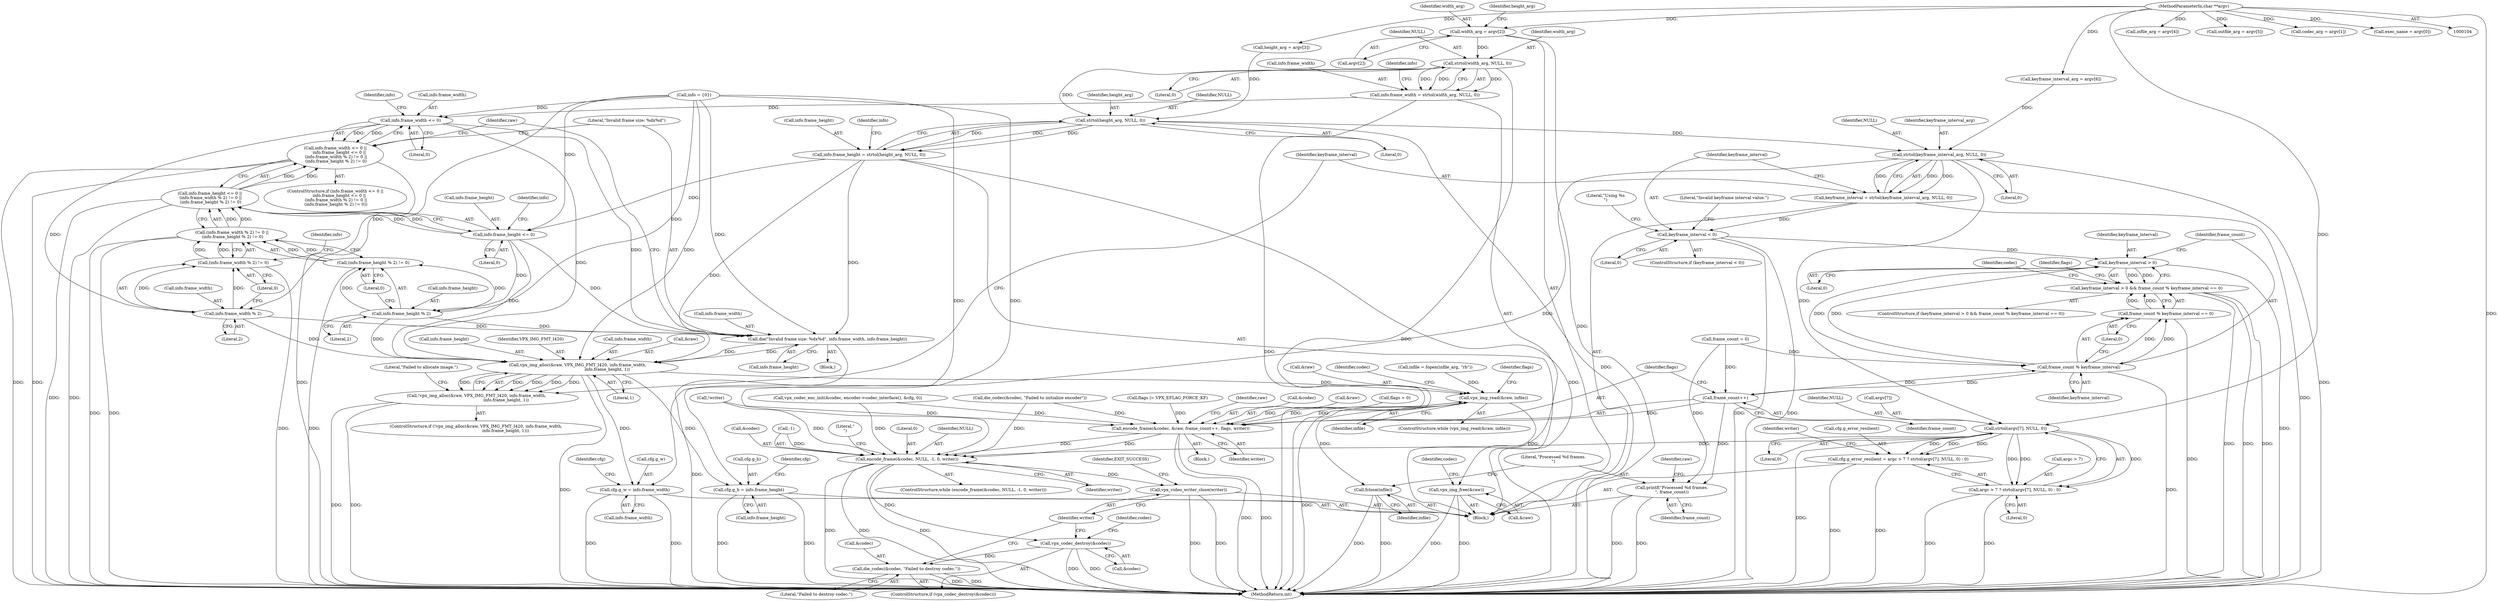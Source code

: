 digraph "0_Android_5a9753fca56f0eeb9f61e342b2fccffc364f9426_14@array" {
"1000183" [label="(Call,width_arg = argv[2])"];
"1000106" [label="(MethodParameterIn,char **argv)"];
"1000228" [label="(Call,strtol(width_arg, NULL, 0))"];
"1000224" [label="(Call,info.frame_width = strtol(width_arg, NULL, 0))"];
"1000256" [label="(Call,info.frame_width <= 0)"];
"1000255" [label="(Call,info.frame_width <= 0 ||\n      info.frame_height <= 0 ||\n (info.frame_width % 2) != 0 ||\n (info.frame_height % 2) != 0)"];
"1000269" [label="(Call,info.frame_width % 2)"];
"1000268" [label="(Call,(info.frame_width % 2) != 0)"];
"1000267" [label="(Call,(info.frame_width % 2) != 0 ||\n (info.frame_height % 2) != 0)"];
"1000261" [label="(Call,info.frame_height <= 0 ||\n (info.frame_width % 2) != 0 ||\n (info.frame_height % 2) != 0)"];
"1000283" [label="(Call,die(\"Invalid frame size: %dx%d\", info.frame_width, info.frame_height))"];
"1000293" [label="(Call,vpx_img_alloc(&raw, VPX_IMG_FMT_I420, info.frame_width,\n                                             info.frame_height, 1))"];
"1000292" [label="(Call,!vpx_img_alloc(&raw, VPX_IMG_FMT_I420, info.frame_width,\n                                             info.frame_height, 1))"];
"1000336" [label="(Call,cfg.g_w = info.frame_width)"];
"1000343" [label="(Call,cfg.g_h = info.frame_height)"];
"1000428" [label="(Call,vpx_img_read(&raw, infile))"];
"1000450" [label="(Call,encode_frame(&codec, &raw, frame_count++, flags, writer))"];
"1000460" [label="(Call,encode_frame(&codec, NULL, -1, 0, writer))"];
"1000480" [label="(Call,vpx_codec_destroy(&codec))"];
"1000483" [label="(Call,die_codec(&codec, \"Failed to destroy codec.\"))"];
"1000487" [label="(Call,vpx_video_writer_close(writer))"];
"1000471" [label="(Call,fclose(infile))"];
"1000476" [label="(Call,vpx_img_free(&raw))"];
"1000236" [label="(Call,strtol(height_arg, NULL, 0))"];
"1000232" [label="(Call,info.frame_height = strtol(height_arg, NULL, 0))"];
"1000262" [label="(Call,info.frame_height <= 0)"];
"1000276" [label="(Call,info.frame_height % 2)"];
"1000275" [label="(Call,(info.frame_height % 2) != 0)"];
"1000309" [label="(Call,strtol(keyframe_interval_arg, NULL, 0))"];
"1000307" [label="(Call,keyframe_interval = strtol(keyframe_interval_arg, NULL, 0))"];
"1000314" [label="(Call,keyframe_interval < 0)"];
"1000439" [label="(Call,keyframe_interval > 0)"];
"1000438" [label="(Call,keyframe_interval > 0 && frame_count % keyframe_interval == 0)"];
"1000443" [label="(Call,frame_count % keyframe_interval)"];
"1000442" [label="(Call,frame_count % keyframe_interval == 0)"];
"1000455" [label="(Call,frame_count++)"];
"1000473" [label="(Call,printf(\"Processed %d frames.\n\", frame_count))"];
"1000385" [label="(Call,strtol(argv[7], NULL, 0))"];
"1000377" [label="(Call,cfg.g_error_resilient = argc > 7 ? strtol(argv[7], NULL, 0) : 0)"];
"1000381" [label="(Call,argc > 7 ? strtol(argv[7], NULL, 0) : 0)"];
"1000432" [label="(Block,)"];
"1000490" [label="(Identifier,EXIT_SUCCESS)"];
"1000307" [label="(Call,keyframe_interval = strtol(keyframe_interval_arg, NULL, 0))"];
"1000193" [label="(Call,infile_arg = argv[4])"];
"1000491" [label="(MethodReturn,int)"];
"1000295" [label="(Identifier,raw)"];
"1000277" [label="(Call,info.frame_height)"];
"1000184" [label="(Identifier,width_arg)"];
"1000400" [label="(Call,!writer)"];
"1000353" [label="(Identifier,cfg)"];
"1000440" [label="(Identifier,keyframe_interval)"];
"1000233" [label="(Call,info.frame_height)"];
"1000254" [label="(ControlStructure,if (info.frame_width <= 0 ||\n      info.frame_height <= 0 ||\n (info.frame_width % 2) != 0 ||\n (info.frame_height % 2) != 0))"];
"1000269" [label="(Call,info.frame_width % 2)"];
"1000479" [label="(ControlStructure,if (vpx_codec_destroy(&codec)))"];
"1000300" [label="(Call,info.frame_height)"];
"1000243" [label="(Identifier,info)"];
"1000448" [label="(Identifier,flags)"];
"1000296" [label="(Identifier,VPX_IMG_FMT_I420)"];
"1000431" [label="(Identifier,infile)"];
"1000262" [label="(Call,info.frame_height <= 0)"];
"1000255" [label="(Call,info.frame_width <= 0 ||\n      info.frame_height <= 0 ||\n (info.frame_width % 2) != 0 ||\n (info.frame_height % 2) != 0)"];
"1000461" [label="(Call,&codec)"];
"1000336" [label="(Call,cfg.g_w = info.frame_width)"];
"1000390" [label="(Literal,0)"];
"1000377" [label="(Call,cfg.g_error_resilient = argc > 7 ? strtol(argv[7], NULL, 0) : 0)"];
"1000260" [label="(Literal,0)"];
"1000297" [label="(Call,info.frame_width)"];
"1000188" [label="(Call,height_arg = argv[3])"];
"1000477" [label="(Call,&raw)"];
"1000267" [label="(Call,(info.frame_width % 2) != 0 ||\n (info.frame_height % 2) != 0)"];
"1000106" [label="(MethodParameterIn,char **argv)"];
"1000183" [label="(Call,width_arg = argv[2])"];
"1000486" [label="(Literal,\"Failed to destroy codec.\")"];
"1000225" [label="(Call,info.frame_width)"];
"1000434" [label="(Call,flags = 0)"];
"1000475" [label="(Identifier,frame_count)"];
"1000471" [label="(Call,fclose(infile))"];
"1000314" [label="(Call,keyframe_interval < 0)"];
"1000427" [label="(ControlStructure,while (vpx_img_read(&raw, infile)))"];
"1000203" [label="(Call,keyframe_interval_arg = argv[6])"];
"1000281" [label="(Literal,0)"];
"1000320" [label="(Literal,\"Using %s\n\")"];
"1000382" [label="(Call,argc > 7)"];
"1000274" [label="(Literal,0)"];
"1000234" [label="(Identifier,info)"];
"1000288" [label="(Call,info.frame_height)"];
"1000261" [label="(Call,info.frame_height <= 0 ||\n (info.frame_width % 2) != 0 ||\n (info.frame_height % 2) != 0)"];
"1000318" [label="(Literal,\"Invalid keyframe interval value.\")"];
"1000452" [label="(Identifier,codec)"];
"1000478" [label="(Identifier,raw)"];
"1000273" [label="(Literal,2)"];
"1000435" [label="(Identifier,flags)"];
"1000268" [label="(Call,(info.frame_width % 2) != 0)"];
"1000450" [label="(Call,encode_frame(&codec, &raw, frame_count++, flags, writer))"];
"1000198" [label="(Call,outfile_arg = argv[5])"];
"1000306" [label="(Literal,\"Failed to allocate image.\")"];
"1000224" [label="(Call,info.frame_width = strtol(width_arg, NULL, 0))"];
"1000474" [label="(Literal,\"Processed %d frames.\n\")"];
"1000178" [label="(Call,codec_arg = argv[1])"];
"1000311" [label="(Identifier,NULL)"];
"1000292" [label="(Call,!vpx_img_alloc(&raw, VPX_IMG_FMT_I420, info.frame_width,\n                                             info.frame_height, 1))"];
"1000266" [label="(Literal,0)"];
"1000228" [label="(Call,strtol(width_arg, NULL, 0))"];
"1000270" [label="(Call,info.frame_width)"];
"1000275" [label="(Call,(info.frame_height % 2) != 0)"];
"1000284" [label="(Literal,\"Invalid frame size: %dx%d\")"];
"1000464" [label="(Call,-1)"];
"1000485" [label="(Identifier,codec)"];
"1000115" [label="(Call,frame_count = 0)"];
"1000337" [label="(Call,cfg.g_w)"];
"1000416" [label="(Call,vpx_codec_enc_init(&codec, encoder->codec_interface(), &cfg, 0))"];
"1000437" [label="(ControlStructure,if (keyframe_interval > 0 && frame_count % keyframe_interval == 0))"];
"1000473" [label="(Call,printf(\"Processed %d frames.\n\", frame_count))"];
"1000470" [label="(Literal,\"\n\")"];
"1000428" [label="(Call,vpx_img_read(&raw, infile))"];
"1000385" [label="(Call,strtol(argv[7], NULL, 0))"];
"1000315" [label="(Identifier,keyframe_interval)"];
"1000386" [label="(Call,argv[7])"];
"1000236" [label="(Call,strtol(height_arg, NULL, 0))"];
"1000280" [label="(Literal,2)"];
"1000423" [label="(Call,die_codec(&codec, \"Failed to initialize encoder\"))"];
"1000309" [label="(Call,strtol(keyframe_interval_arg, NULL, 0))"];
"1000447" [label="(Call,flags |= VPX_EFLAG_FORCE_KF)"];
"1000488" [label="(Identifier,writer)"];
"1000347" [label="(Call,info.frame_height)"];
"1000472" [label="(Identifier,infile)"];
"1000476" [label="(Call,vpx_img_free(&raw))"];
"1000458" [label="(Identifier,writer)"];
"1000283" [label="(Call,die(\"Invalid frame size: %dx%d\", info.frame_width, info.frame_height))"];
"1000316" [label="(Literal,0)"];
"1000389" [label="(Identifier,NULL)"];
"1000460" [label="(Call,encode_frame(&codec, NULL, -1, 0, writer))"];
"1000482" [label="(Identifier,codec)"];
"1000430" [label="(Identifier,raw)"];
"1000303" [label="(Literal,1)"];
"1000466" [label="(Literal,0)"];
"1000451" [label="(Call,&codec)"];
"1000443" [label="(Call,frame_count % keyframe_interval)"];
"1000294" [label="(Call,&raw)"];
"1000446" [label="(Literal,0)"];
"1000229" [label="(Identifier,width_arg)"];
"1000340" [label="(Call,info.frame_width)"];
"1000481" [label="(Call,&codec)"];
"1000231" [label="(Literal,0)"];
"1000438" [label="(Call,keyframe_interval > 0 && frame_count % keyframe_interval == 0)"];
"1000480" [label="(Call,vpx_codec_destroy(&codec))"];
"1000257" [label="(Call,info.frame_width)"];
"1000343" [label="(Call,cfg.g_h = info.frame_height)"];
"1000391" [label="(Literal,0)"];
"1000453" [label="(Call,&raw)"];
"1000429" [label="(Call,&raw)"];
"1000444" [label="(Identifier,frame_count)"];
"1000457" [label="(Identifier,flags)"];
"1000278" [label="(Identifier,info)"];
"1000256" [label="(Call,info.frame_width <= 0)"];
"1000271" [label="(Identifier,info)"];
"1000237" [label="(Identifier,height_arg)"];
"1000439" [label="(Call,keyframe_interval > 0)"];
"1000455" [label="(Call,frame_count++)"];
"1000445" [label="(Identifier,keyframe_interval)"];
"1000381" [label="(Call,argc > 7 ? strtol(argv[7], NULL, 0) : 0)"];
"1000459" [label="(ControlStructure,while (encode_frame(&codec, NULL, -1, 0, writer)))"];
"1000285" [label="(Call,info.frame_width)"];
"1000456" [label="(Identifier,frame_count)"];
"1000185" [label="(Call,argv[2])"];
"1000312" [label="(Literal,0)"];
"1000238" [label="(Identifier,NULL)"];
"1000308" [label="(Identifier,keyframe_interval)"];
"1000121" [label="(Call,info = {0})"];
"1000467" [label="(Identifier,writer)"];
"1000167" [label="(Call,exec_name = argv[0])"];
"1000291" [label="(ControlStructure,if (!vpx_img_alloc(&raw, VPX_IMG_FMT_I420, info.frame_width,\n                                             info.frame_height, 1)))"];
"1000483" [label="(Call,die_codec(&codec, \"Failed to destroy codec.\"))"];
"1000462" [label="(Identifier,codec)"];
"1000189" [label="(Identifier,height_arg)"];
"1000442" [label="(Call,frame_count % keyframe_interval == 0)"];
"1000276" [label="(Call,info.frame_height % 2)"];
"1000232" [label="(Call,info.frame_height = strtol(height_arg, NULL, 0))"];
"1000393" [label="(Identifier,writer)"];
"1000282" [label="(Block,)"];
"1000441" [label="(Literal,0)"];
"1000107" [label="(Block,)"];
"1000264" [label="(Identifier,info)"];
"1000313" [label="(ControlStructure,if (keyframe_interval < 0))"];
"1000407" [label="(Call,infile = fopen(infile_arg, \"rb\"))"];
"1000463" [label="(Identifier,NULL)"];
"1000310" [label="(Identifier,keyframe_interval_arg)"];
"1000293" [label="(Call,vpx_img_alloc(&raw, VPX_IMG_FMT_I420, info.frame_width,\n                                             info.frame_height, 1))"];
"1000378" [label="(Call,cfg.g_error_resilient)"];
"1000484" [label="(Call,&codec)"];
"1000345" [label="(Identifier,cfg)"];
"1000263" [label="(Call,info.frame_height)"];
"1000230" [label="(Identifier,NULL)"];
"1000344" [label="(Call,cfg.g_h)"];
"1000239" [label="(Literal,0)"];
"1000487" [label="(Call,vpx_video_writer_close(writer))"];
"1000183" -> "1000107"  [label="AST: "];
"1000183" -> "1000185"  [label="CFG: "];
"1000184" -> "1000183"  [label="AST: "];
"1000185" -> "1000183"  [label="AST: "];
"1000189" -> "1000183"  [label="CFG: "];
"1000183" -> "1000491"  [label="DDG: "];
"1000106" -> "1000183"  [label="DDG: "];
"1000183" -> "1000228"  [label="DDG: "];
"1000106" -> "1000104"  [label="AST: "];
"1000106" -> "1000491"  [label="DDG: "];
"1000106" -> "1000167"  [label="DDG: "];
"1000106" -> "1000178"  [label="DDG: "];
"1000106" -> "1000188"  [label="DDG: "];
"1000106" -> "1000193"  [label="DDG: "];
"1000106" -> "1000198"  [label="DDG: "];
"1000106" -> "1000203"  [label="DDG: "];
"1000106" -> "1000385"  [label="DDG: "];
"1000228" -> "1000224"  [label="AST: "];
"1000228" -> "1000231"  [label="CFG: "];
"1000229" -> "1000228"  [label="AST: "];
"1000230" -> "1000228"  [label="AST: "];
"1000231" -> "1000228"  [label="AST: "];
"1000224" -> "1000228"  [label="CFG: "];
"1000228" -> "1000491"  [label="DDG: "];
"1000228" -> "1000224"  [label="DDG: "];
"1000228" -> "1000224"  [label="DDG: "];
"1000228" -> "1000224"  [label="DDG: "];
"1000228" -> "1000236"  [label="DDG: "];
"1000224" -> "1000107"  [label="AST: "];
"1000225" -> "1000224"  [label="AST: "];
"1000234" -> "1000224"  [label="CFG: "];
"1000224" -> "1000491"  [label="DDG: "];
"1000224" -> "1000256"  [label="DDG: "];
"1000256" -> "1000255"  [label="AST: "];
"1000256" -> "1000260"  [label="CFG: "];
"1000257" -> "1000256"  [label="AST: "];
"1000260" -> "1000256"  [label="AST: "];
"1000264" -> "1000256"  [label="CFG: "];
"1000255" -> "1000256"  [label="CFG: "];
"1000256" -> "1000255"  [label="DDG: "];
"1000256" -> "1000255"  [label="DDG: "];
"1000121" -> "1000256"  [label="DDG: "];
"1000256" -> "1000269"  [label="DDG: "];
"1000256" -> "1000283"  [label="DDG: "];
"1000256" -> "1000293"  [label="DDG: "];
"1000255" -> "1000254"  [label="AST: "];
"1000255" -> "1000261"  [label="CFG: "];
"1000261" -> "1000255"  [label="AST: "];
"1000284" -> "1000255"  [label="CFG: "];
"1000295" -> "1000255"  [label="CFG: "];
"1000255" -> "1000491"  [label="DDG: "];
"1000255" -> "1000491"  [label="DDG: "];
"1000255" -> "1000491"  [label="DDG: "];
"1000261" -> "1000255"  [label="DDG: "];
"1000261" -> "1000255"  [label="DDG: "];
"1000269" -> "1000268"  [label="AST: "];
"1000269" -> "1000273"  [label="CFG: "];
"1000270" -> "1000269"  [label="AST: "];
"1000273" -> "1000269"  [label="AST: "];
"1000274" -> "1000269"  [label="CFG: "];
"1000269" -> "1000268"  [label="DDG: "];
"1000269" -> "1000268"  [label="DDG: "];
"1000121" -> "1000269"  [label="DDG: "];
"1000269" -> "1000283"  [label="DDG: "];
"1000269" -> "1000293"  [label="DDG: "];
"1000268" -> "1000267"  [label="AST: "];
"1000268" -> "1000274"  [label="CFG: "];
"1000274" -> "1000268"  [label="AST: "];
"1000278" -> "1000268"  [label="CFG: "];
"1000267" -> "1000268"  [label="CFG: "];
"1000268" -> "1000491"  [label="DDG: "];
"1000268" -> "1000267"  [label="DDG: "];
"1000268" -> "1000267"  [label="DDG: "];
"1000267" -> "1000261"  [label="AST: "];
"1000267" -> "1000275"  [label="CFG: "];
"1000275" -> "1000267"  [label="AST: "];
"1000261" -> "1000267"  [label="CFG: "];
"1000267" -> "1000491"  [label="DDG: "];
"1000267" -> "1000491"  [label="DDG: "];
"1000267" -> "1000261"  [label="DDG: "];
"1000267" -> "1000261"  [label="DDG: "];
"1000275" -> "1000267"  [label="DDG: "];
"1000275" -> "1000267"  [label="DDG: "];
"1000261" -> "1000262"  [label="CFG: "];
"1000262" -> "1000261"  [label="AST: "];
"1000261" -> "1000491"  [label="DDG: "];
"1000261" -> "1000491"  [label="DDG: "];
"1000262" -> "1000261"  [label="DDG: "];
"1000262" -> "1000261"  [label="DDG: "];
"1000283" -> "1000282"  [label="AST: "];
"1000283" -> "1000288"  [label="CFG: "];
"1000284" -> "1000283"  [label="AST: "];
"1000285" -> "1000283"  [label="AST: "];
"1000288" -> "1000283"  [label="AST: "];
"1000295" -> "1000283"  [label="CFG: "];
"1000283" -> "1000491"  [label="DDG: "];
"1000121" -> "1000283"  [label="DDG: "];
"1000232" -> "1000283"  [label="DDG: "];
"1000262" -> "1000283"  [label="DDG: "];
"1000276" -> "1000283"  [label="DDG: "];
"1000283" -> "1000293"  [label="DDG: "];
"1000283" -> "1000293"  [label="DDG: "];
"1000293" -> "1000292"  [label="AST: "];
"1000293" -> "1000303"  [label="CFG: "];
"1000294" -> "1000293"  [label="AST: "];
"1000296" -> "1000293"  [label="AST: "];
"1000297" -> "1000293"  [label="AST: "];
"1000300" -> "1000293"  [label="AST: "];
"1000303" -> "1000293"  [label="AST: "];
"1000292" -> "1000293"  [label="CFG: "];
"1000293" -> "1000491"  [label="DDG: "];
"1000293" -> "1000292"  [label="DDG: "];
"1000293" -> "1000292"  [label="DDG: "];
"1000293" -> "1000292"  [label="DDG: "];
"1000293" -> "1000292"  [label="DDG: "];
"1000293" -> "1000292"  [label="DDG: "];
"1000121" -> "1000293"  [label="DDG: "];
"1000232" -> "1000293"  [label="DDG: "];
"1000262" -> "1000293"  [label="DDG: "];
"1000276" -> "1000293"  [label="DDG: "];
"1000293" -> "1000336"  [label="DDG: "];
"1000293" -> "1000343"  [label="DDG: "];
"1000293" -> "1000428"  [label="DDG: "];
"1000292" -> "1000291"  [label="AST: "];
"1000306" -> "1000292"  [label="CFG: "];
"1000308" -> "1000292"  [label="CFG: "];
"1000292" -> "1000491"  [label="DDG: "];
"1000292" -> "1000491"  [label="DDG: "];
"1000336" -> "1000107"  [label="AST: "];
"1000336" -> "1000340"  [label="CFG: "];
"1000337" -> "1000336"  [label="AST: "];
"1000340" -> "1000336"  [label="AST: "];
"1000345" -> "1000336"  [label="CFG: "];
"1000336" -> "1000491"  [label="DDG: "];
"1000336" -> "1000491"  [label="DDG: "];
"1000121" -> "1000336"  [label="DDG: "];
"1000343" -> "1000107"  [label="AST: "];
"1000343" -> "1000347"  [label="CFG: "];
"1000344" -> "1000343"  [label="AST: "];
"1000347" -> "1000343"  [label="AST: "];
"1000353" -> "1000343"  [label="CFG: "];
"1000343" -> "1000491"  [label="DDG: "];
"1000343" -> "1000491"  [label="DDG: "];
"1000121" -> "1000343"  [label="DDG: "];
"1000428" -> "1000427"  [label="AST: "];
"1000428" -> "1000431"  [label="CFG: "];
"1000429" -> "1000428"  [label="AST: "];
"1000431" -> "1000428"  [label="AST: "];
"1000435" -> "1000428"  [label="CFG: "];
"1000462" -> "1000428"  [label="CFG: "];
"1000428" -> "1000491"  [label="DDG: "];
"1000450" -> "1000428"  [label="DDG: "];
"1000407" -> "1000428"  [label="DDG: "];
"1000428" -> "1000450"  [label="DDG: "];
"1000428" -> "1000471"  [label="DDG: "];
"1000428" -> "1000476"  [label="DDG: "];
"1000450" -> "1000432"  [label="AST: "];
"1000450" -> "1000458"  [label="CFG: "];
"1000451" -> "1000450"  [label="AST: "];
"1000453" -> "1000450"  [label="AST: "];
"1000455" -> "1000450"  [label="AST: "];
"1000457" -> "1000450"  [label="AST: "];
"1000458" -> "1000450"  [label="AST: "];
"1000430" -> "1000450"  [label="CFG: "];
"1000450" -> "1000491"  [label="DDG: "];
"1000450" -> "1000491"  [label="DDG: "];
"1000423" -> "1000450"  [label="DDG: "];
"1000416" -> "1000450"  [label="DDG: "];
"1000455" -> "1000450"  [label="DDG: "];
"1000434" -> "1000450"  [label="DDG: "];
"1000447" -> "1000450"  [label="DDG: "];
"1000400" -> "1000450"  [label="DDG: "];
"1000450" -> "1000460"  [label="DDG: "];
"1000450" -> "1000460"  [label="DDG: "];
"1000460" -> "1000459"  [label="AST: "];
"1000460" -> "1000467"  [label="CFG: "];
"1000461" -> "1000460"  [label="AST: "];
"1000463" -> "1000460"  [label="AST: "];
"1000464" -> "1000460"  [label="AST: "];
"1000466" -> "1000460"  [label="AST: "];
"1000467" -> "1000460"  [label="AST: "];
"1000470" -> "1000460"  [label="CFG: "];
"1000460" -> "1000491"  [label="DDG: "];
"1000460" -> "1000491"  [label="DDG: "];
"1000460" -> "1000491"  [label="DDG: "];
"1000423" -> "1000460"  [label="DDG: "];
"1000416" -> "1000460"  [label="DDG: "];
"1000385" -> "1000460"  [label="DDG: "];
"1000309" -> "1000460"  [label="DDG: "];
"1000464" -> "1000460"  [label="DDG: "];
"1000400" -> "1000460"  [label="DDG: "];
"1000460" -> "1000480"  [label="DDG: "];
"1000460" -> "1000487"  [label="DDG: "];
"1000480" -> "1000479"  [label="AST: "];
"1000480" -> "1000481"  [label="CFG: "];
"1000481" -> "1000480"  [label="AST: "];
"1000485" -> "1000480"  [label="CFG: "];
"1000488" -> "1000480"  [label="CFG: "];
"1000480" -> "1000491"  [label="DDG: "];
"1000480" -> "1000491"  [label="DDG: "];
"1000480" -> "1000483"  [label="DDG: "];
"1000483" -> "1000479"  [label="AST: "];
"1000483" -> "1000486"  [label="CFG: "];
"1000484" -> "1000483"  [label="AST: "];
"1000486" -> "1000483"  [label="AST: "];
"1000488" -> "1000483"  [label="CFG: "];
"1000483" -> "1000491"  [label="DDG: "];
"1000483" -> "1000491"  [label="DDG: "];
"1000487" -> "1000107"  [label="AST: "];
"1000487" -> "1000488"  [label="CFG: "];
"1000488" -> "1000487"  [label="AST: "];
"1000490" -> "1000487"  [label="CFG: "];
"1000487" -> "1000491"  [label="DDG: "];
"1000487" -> "1000491"  [label="DDG: "];
"1000471" -> "1000107"  [label="AST: "];
"1000471" -> "1000472"  [label="CFG: "];
"1000472" -> "1000471"  [label="AST: "];
"1000474" -> "1000471"  [label="CFG: "];
"1000471" -> "1000491"  [label="DDG: "];
"1000471" -> "1000491"  [label="DDG: "];
"1000476" -> "1000107"  [label="AST: "];
"1000476" -> "1000477"  [label="CFG: "];
"1000477" -> "1000476"  [label="AST: "];
"1000482" -> "1000476"  [label="CFG: "];
"1000476" -> "1000491"  [label="DDG: "];
"1000476" -> "1000491"  [label="DDG: "];
"1000236" -> "1000232"  [label="AST: "];
"1000236" -> "1000239"  [label="CFG: "];
"1000237" -> "1000236"  [label="AST: "];
"1000238" -> "1000236"  [label="AST: "];
"1000239" -> "1000236"  [label="AST: "];
"1000232" -> "1000236"  [label="CFG: "];
"1000236" -> "1000491"  [label="DDG: "];
"1000236" -> "1000232"  [label="DDG: "];
"1000236" -> "1000232"  [label="DDG: "];
"1000236" -> "1000232"  [label="DDG: "];
"1000188" -> "1000236"  [label="DDG: "];
"1000236" -> "1000309"  [label="DDG: "];
"1000232" -> "1000107"  [label="AST: "];
"1000233" -> "1000232"  [label="AST: "];
"1000243" -> "1000232"  [label="CFG: "];
"1000232" -> "1000491"  [label="DDG: "];
"1000232" -> "1000262"  [label="DDG: "];
"1000262" -> "1000266"  [label="CFG: "];
"1000263" -> "1000262"  [label="AST: "];
"1000266" -> "1000262"  [label="AST: "];
"1000271" -> "1000262"  [label="CFG: "];
"1000121" -> "1000262"  [label="DDG: "];
"1000262" -> "1000276"  [label="DDG: "];
"1000276" -> "1000275"  [label="AST: "];
"1000276" -> "1000280"  [label="CFG: "];
"1000277" -> "1000276"  [label="AST: "];
"1000280" -> "1000276"  [label="AST: "];
"1000281" -> "1000276"  [label="CFG: "];
"1000276" -> "1000275"  [label="DDG: "];
"1000276" -> "1000275"  [label="DDG: "];
"1000121" -> "1000276"  [label="DDG: "];
"1000275" -> "1000281"  [label="CFG: "];
"1000281" -> "1000275"  [label="AST: "];
"1000275" -> "1000491"  [label="DDG: "];
"1000309" -> "1000307"  [label="AST: "];
"1000309" -> "1000312"  [label="CFG: "];
"1000310" -> "1000309"  [label="AST: "];
"1000311" -> "1000309"  [label="AST: "];
"1000312" -> "1000309"  [label="AST: "];
"1000307" -> "1000309"  [label="CFG: "];
"1000309" -> "1000491"  [label="DDG: "];
"1000309" -> "1000307"  [label="DDG: "];
"1000309" -> "1000307"  [label="DDG: "];
"1000309" -> "1000307"  [label="DDG: "];
"1000203" -> "1000309"  [label="DDG: "];
"1000309" -> "1000385"  [label="DDG: "];
"1000307" -> "1000107"  [label="AST: "];
"1000308" -> "1000307"  [label="AST: "];
"1000315" -> "1000307"  [label="CFG: "];
"1000307" -> "1000491"  [label="DDG: "];
"1000307" -> "1000314"  [label="DDG: "];
"1000314" -> "1000313"  [label="AST: "];
"1000314" -> "1000316"  [label="CFG: "];
"1000315" -> "1000314"  [label="AST: "];
"1000316" -> "1000314"  [label="AST: "];
"1000318" -> "1000314"  [label="CFG: "];
"1000320" -> "1000314"  [label="CFG: "];
"1000314" -> "1000491"  [label="DDG: "];
"1000314" -> "1000491"  [label="DDG: "];
"1000314" -> "1000439"  [label="DDG: "];
"1000439" -> "1000438"  [label="AST: "];
"1000439" -> "1000441"  [label="CFG: "];
"1000440" -> "1000439"  [label="AST: "];
"1000441" -> "1000439"  [label="AST: "];
"1000444" -> "1000439"  [label="CFG: "];
"1000438" -> "1000439"  [label="CFG: "];
"1000439" -> "1000491"  [label="DDG: "];
"1000439" -> "1000438"  [label="DDG: "];
"1000439" -> "1000438"  [label="DDG: "];
"1000443" -> "1000439"  [label="DDG: "];
"1000439" -> "1000443"  [label="DDG: "];
"1000438" -> "1000437"  [label="AST: "];
"1000438" -> "1000442"  [label="CFG: "];
"1000442" -> "1000438"  [label="AST: "];
"1000448" -> "1000438"  [label="CFG: "];
"1000452" -> "1000438"  [label="CFG: "];
"1000438" -> "1000491"  [label="DDG: "];
"1000438" -> "1000491"  [label="DDG: "];
"1000438" -> "1000491"  [label="DDG: "];
"1000442" -> "1000438"  [label="DDG: "];
"1000442" -> "1000438"  [label="DDG: "];
"1000443" -> "1000442"  [label="AST: "];
"1000443" -> "1000445"  [label="CFG: "];
"1000444" -> "1000443"  [label="AST: "];
"1000445" -> "1000443"  [label="AST: "];
"1000446" -> "1000443"  [label="CFG: "];
"1000443" -> "1000491"  [label="DDG: "];
"1000443" -> "1000442"  [label="DDG: "];
"1000443" -> "1000442"  [label="DDG: "];
"1000115" -> "1000443"  [label="DDG: "];
"1000455" -> "1000443"  [label="DDG: "];
"1000443" -> "1000455"  [label="DDG: "];
"1000442" -> "1000446"  [label="CFG: "];
"1000446" -> "1000442"  [label="AST: "];
"1000442" -> "1000491"  [label="DDG: "];
"1000455" -> "1000456"  [label="CFG: "];
"1000456" -> "1000455"  [label="AST: "];
"1000457" -> "1000455"  [label="CFG: "];
"1000115" -> "1000455"  [label="DDG: "];
"1000455" -> "1000473"  [label="DDG: "];
"1000473" -> "1000107"  [label="AST: "];
"1000473" -> "1000475"  [label="CFG: "];
"1000474" -> "1000473"  [label="AST: "];
"1000475" -> "1000473"  [label="AST: "];
"1000478" -> "1000473"  [label="CFG: "];
"1000473" -> "1000491"  [label="DDG: "];
"1000473" -> "1000491"  [label="DDG: "];
"1000115" -> "1000473"  [label="DDG: "];
"1000385" -> "1000381"  [label="AST: "];
"1000385" -> "1000390"  [label="CFG: "];
"1000386" -> "1000385"  [label="AST: "];
"1000389" -> "1000385"  [label="AST: "];
"1000390" -> "1000385"  [label="AST: "];
"1000381" -> "1000385"  [label="CFG: "];
"1000385" -> "1000491"  [label="DDG: "];
"1000385" -> "1000377"  [label="DDG: "];
"1000385" -> "1000377"  [label="DDG: "];
"1000385" -> "1000377"  [label="DDG: "];
"1000385" -> "1000381"  [label="DDG: "];
"1000385" -> "1000381"  [label="DDG: "];
"1000385" -> "1000381"  [label="DDG: "];
"1000377" -> "1000107"  [label="AST: "];
"1000377" -> "1000381"  [label="CFG: "];
"1000378" -> "1000377"  [label="AST: "];
"1000381" -> "1000377"  [label="AST: "];
"1000393" -> "1000377"  [label="CFG: "];
"1000377" -> "1000491"  [label="DDG: "];
"1000377" -> "1000491"  [label="DDG: "];
"1000381" -> "1000391"  [label="CFG: "];
"1000382" -> "1000381"  [label="AST: "];
"1000391" -> "1000381"  [label="AST: "];
"1000381" -> "1000491"  [label="DDG: "];
"1000381" -> "1000491"  [label="DDG: "];
}
